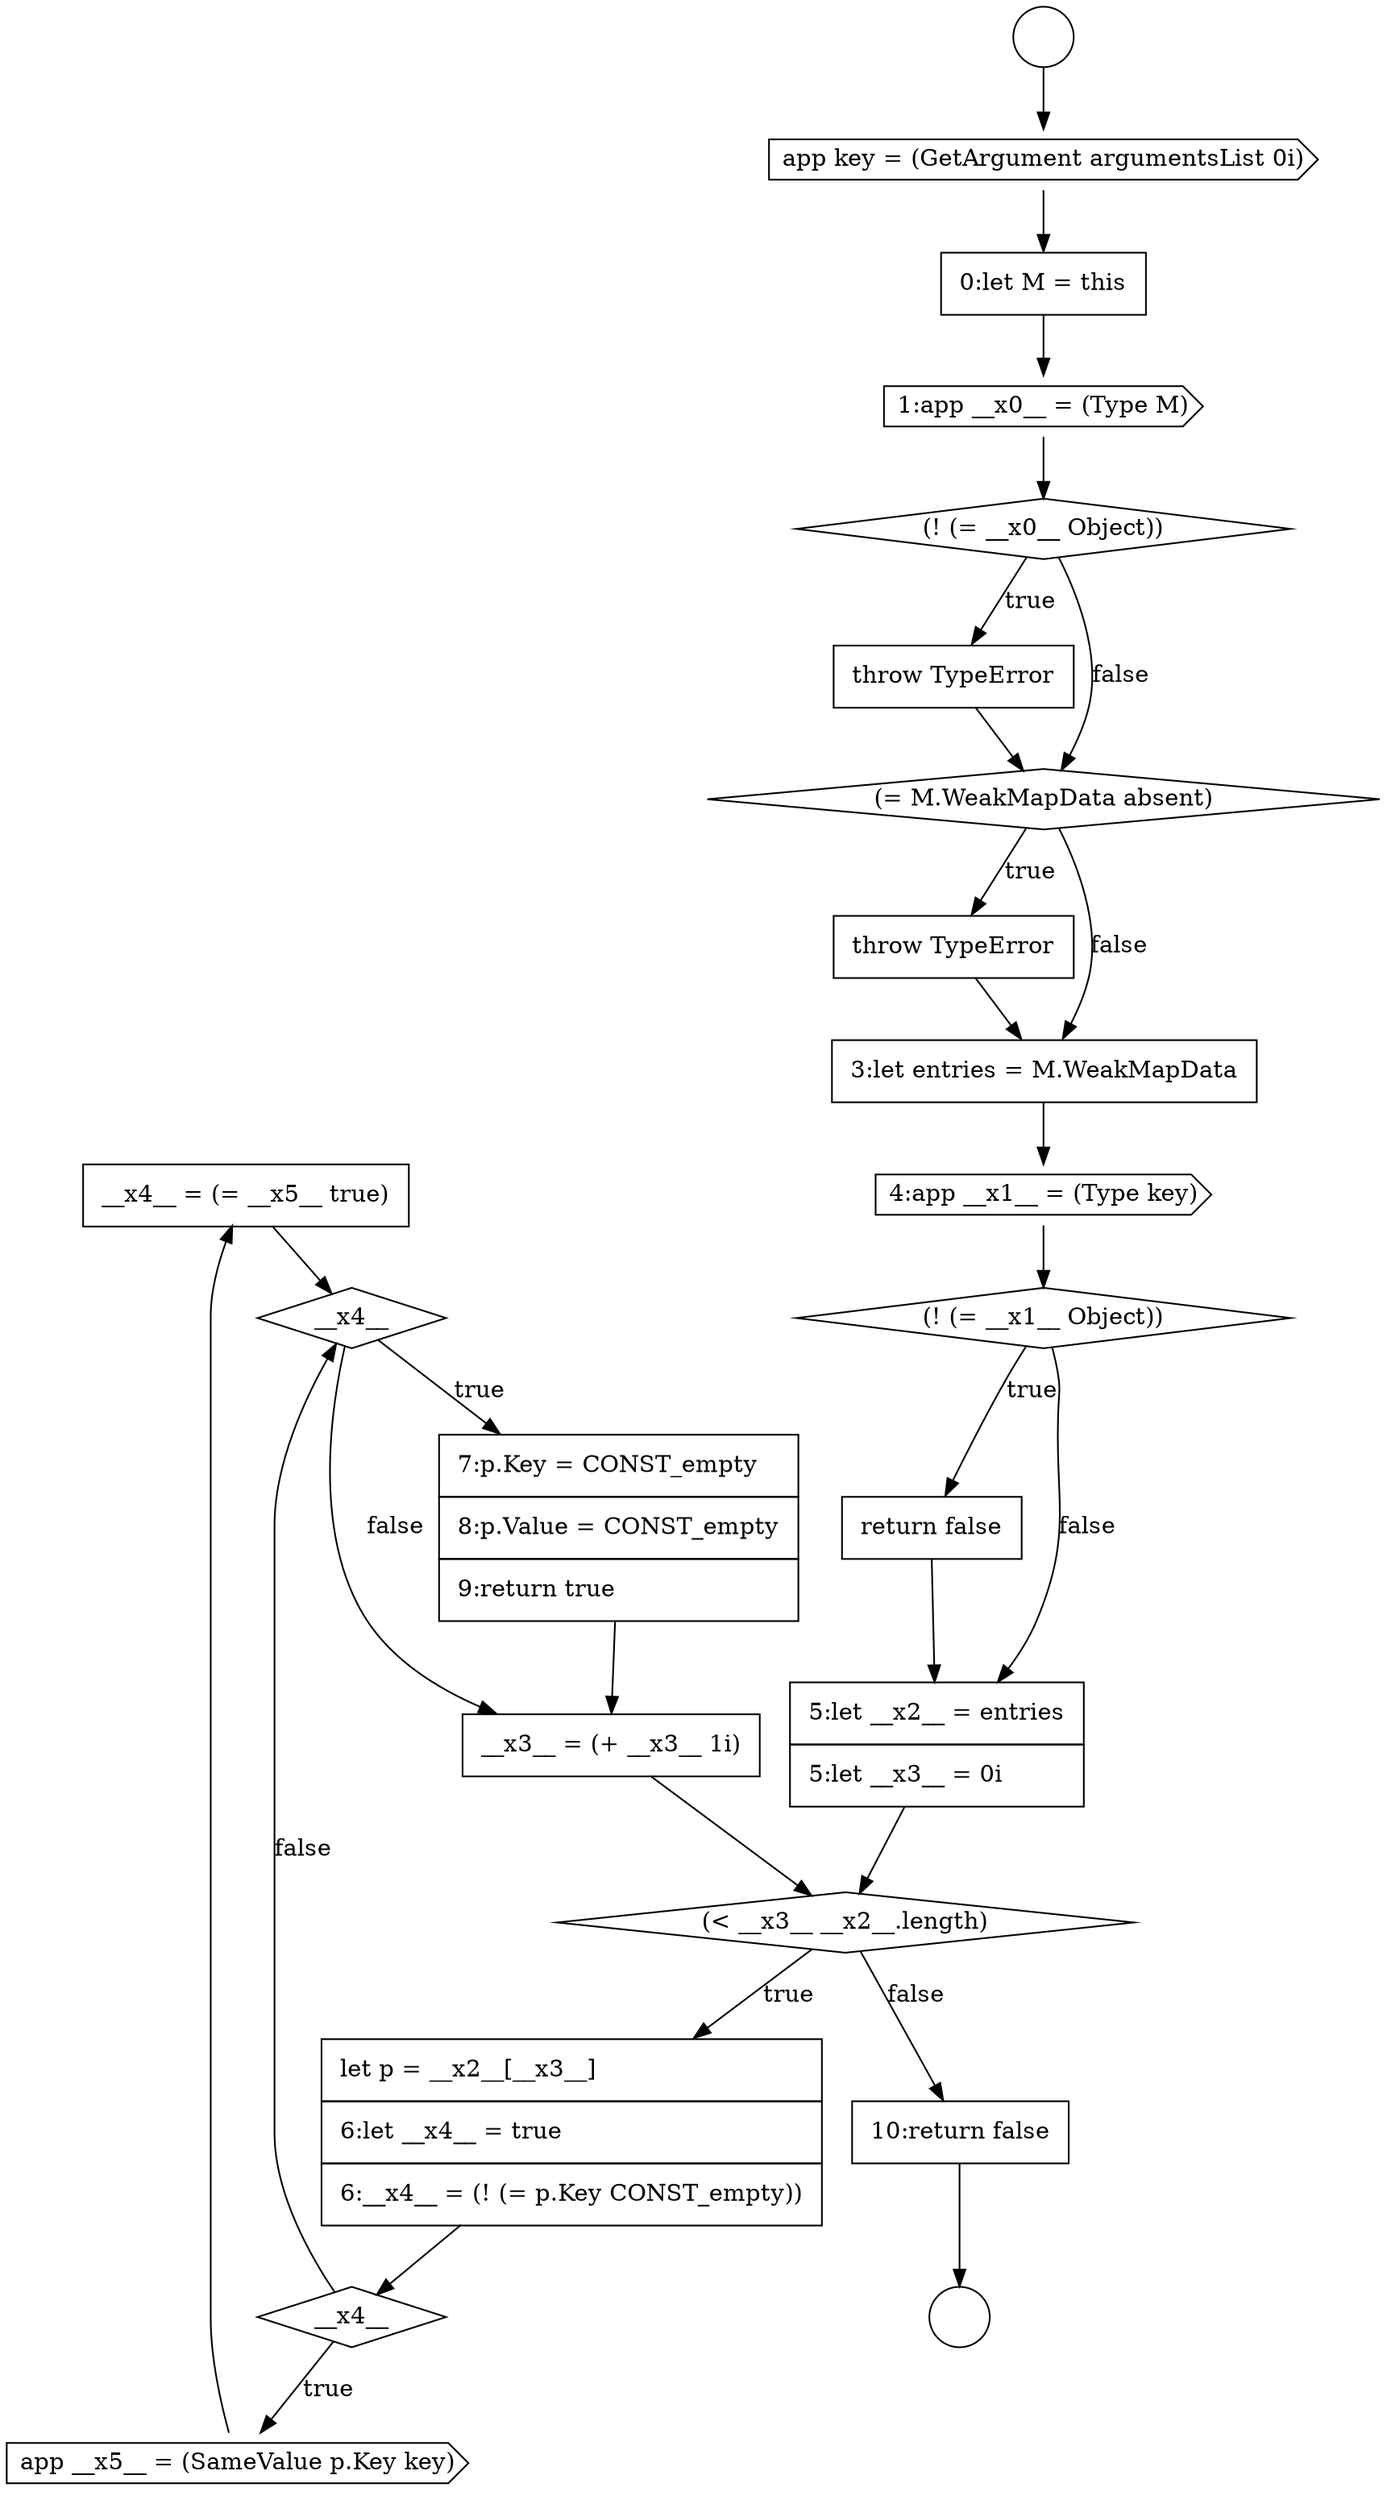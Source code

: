 digraph {
  node15926 [shape=none, margin=0, label=<<font color="black">
    <table border="0" cellborder="1" cellspacing="0" cellpadding="10">
      <tr><td align="left">__x4__ = (= __x5__ true)</td></tr>
    </table>
  </font>> color="black" fillcolor="white" style=filled]
  node15916 [shape=none, margin=0, label=<<font color="black">
    <table border="0" cellborder="1" cellspacing="0" cellpadding="10">
      <tr><td align="left">throw TypeError</td></tr>
    </table>
  </font>> color="black" fillcolor="white" style=filled]
  node15922 [shape=diamond, label=<<font color="black">(&lt; __x3__ __x2__.length)</font>> color="black" fillcolor="white" style=filled]
  node15911 [shape=none, margin=0, label=<<font color="black">
    <table border="0" cellborder="1" cellspacing="0" cellpadding="10">
      <tr><td align="left">0:let M = this</td></tr>
    </table>
  </font>> color="black" fillcolor="white" style=filled]
  node15920 [shape=none, margin=0, label=<<font color="black">
    <table border="0" cellborder="1" cellspacing="0" cellpadding="10">
      <tr><td align="left">return false</td></tr>
    </table>
  </font>> color="black" fillcolor="white" style=filled]
  node15912 [shape=cds, label=<<font color="black">1:app __x0__ = (Type M)</font>> color="black" fillcolor="white" style=filled]
  node15927 [shape=diamond, label=<<font color="black">__x4__</font>> color="black" fillcolor="white" style=filled]
  node15908 [shape=circle label=" " color="black" fillcolor="white" style=filled]
  node15923 [shape=none, margin=0, label=<<font color="black">
    <table border="0" cellborder="1" cellspacing="0" cellpadding="10">
      <tr><td align="left">let p = __x2__[__x3__]</td></tr>
      <tr><td align="left">6:let __x4__ = true</td></tr>
      <tr><td align="left">6:__x4__ = (! (= p.Key CONST_empty))</td></tr>
    </table>
  </font>> color="black" fillcolor="white" style=filled]
  node15909 [shape=circle label=" " color="black" fillcolor="white" style=filled]
  node15919 [shape=diamond, label=<<font color="black">(! (= __x1__ Object))</font>> color="black" fillcolor="white" style=filled]
  node15929 [shape=none, margin=0, label=<<font color="black">
    <table border="0" cellborder="1" cellspacing="0" cellpadding="10">
      <tr><td align="left">__x3__ = (+ __x3__ 1i)</td></tr>
    </table>
  </font>> color="black" fillcolor="white" style=filled]
  node15914 [shape=none, margin=0, label=<<font color="black">
    <table border="0" cellborder="1" cellspacing="0" cellpadding="10">
      <tr><td align="left">throw TypeError</td></tr>
    </table>
  </font>> color="black" fillcolor="white" style=filled]
  node15928 [shape=none, margin=0, label=<<font color="black">
    <table border="0" cellborder="1" cellspacing="0" cellpadding="10">
      <tr><td align="left">7:p.Key = CONST_empty</td></tr>
      <tr><td align="left">8:p.Value = CONST_empty</td></tr>
      <tr><td align="left">9:return true</td></tr>
    </table>
  </font>> color="black" fillcolor="white" style=filled]
  node15918 [shape=cds, label=<<font color="black">4:app __x1__ = (Type key)</font>> color="black" fillcolor="white" style=filled]
  node15924 [shape=diamond, label=<<font color="black">__x4__</font>> color="black" fillcolor="white" style=filled]
  node15925 [shape=cds, label=<<font color="black">app __x5__ = (SameValue p.Key key)</font>> color="black" fillcolor="white" style=filled]
  node15910 [shape=cds, label=<<font color="black">app key = (GetArgument argumentsList 0i)</font>> color="black" fillcolor="white" style=filled]
  node15913 [shape=diamond, label=<<font color="black">(! (= __x0__ Object))</font>> color="black" fillcolor="white" style=filled]
  node15917 [shape=none, margin=0, label=<<font color="black">
    <table border="0" cellborder="1" cellspacing="0" cellpadding="10">
      <tr><td align="left">3:let entries = M.WeakMapData</td></tr>
    </table>
  </font>> color="black" fillcolor="white" style=filled]
  node15921 [shape=none, margin=0, label=<<font color="black">
    <table border="0" cellborder="1" cellspacing="0" cellpadding="10">
      <tr><td align="left">5:let __x2__ = entries</td></tr>
      <tr><td align="left">5:let __x3__ = 0i</td></tr>
    </table>
  </font>> color="black" fillcolor="white" style=filled]
  node15915 [shape=diamond, label=<<font color="black">(= M.WeakMapData absent)</font>> color="black" fillcolor="white" style=filled]
  node15930 [shape=none, margin=0, label=<<font color="black">
    <table border="0" cellborder="1" cellspacing="0" cellpadding="10">
      <tr><td align="left">10:return false</td></tr>
    </table>
  </font>> color="black" fillcolor="white" style=filled]
  node15927 -> node15928 [label=<<font color="black">true</font>> color="black"]
  node15927 -> node15929 [label=<<font color="black">false</font>> color="black"]
  node15918 -> node15919 [ color="black"]
  node15913 -> node15914 [label=<<font color="black">true</font>> color="black"]
  node15913 -> node15915 [label=<<font color="black">false</font>> color="black"]
  node15928 -> node15929 [ color="black"]
  node15914 -> node15915 [ color="black"]
  node15915 -> node15916 [label=<<font color="black">true</font>> color="black"]
  node15915 -> node15917 [label=<<font color="black">false</font>> color="black"]
  node15919 -> node15920 [label=<<font color="black">true</font>> color="black"]
  node15919 -> node15921 [label=<<font color="black">false</font>> color="black"]
  node15908 -> node15910 [ color="black"]
  node15912 -> node15913 [ color="black"]
  node15925 -> node15926 [ color="black"]
  node15929 -> node15922 [ color="black"]
  node15911 -> node15912 [ color="black"]
  node15930 -> node15909 [ color="black"]
  node15916 -> node15917 [ color="black"]
  node15920 -> node15921 [ color="black"]
  node15910 -> node15911 [ color="black"]
  node15917 -> node15918 [ color="black"]
  node15923 -> node15924 [ color="black"]
  node15921 -> node15922 [ color="black"]
  node15922 -> node15923 [label=<<font color="black">true</font>> color="black"]
  node15922 -> node15930 [label=<<font color="black">false</font>> color="black"]
  node15924 -> node15925 [label=<<font color="black">true</font>> color="black"]
  node15924 -> node15927 [label=<<font color="black">false</font>> color="black"]
  node15926 -> node15927 [ color="black"]
}
